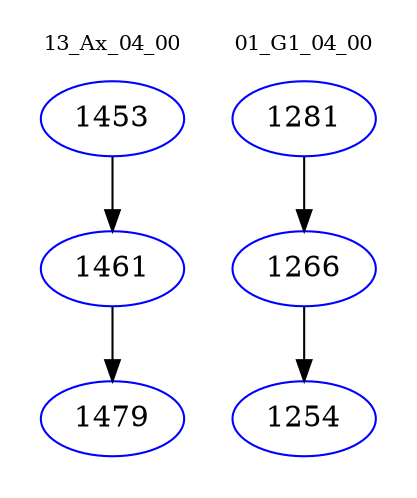 digraph{
subgraph cluster_0 {
color = white
label = "13_Ax_04_00";
fontsize=10;
T0_1453 [label="1453", color="blue"]
T0_1453 -> T0_1461 [color="black"]
T0_1461 [label="1461", color="blue"]
T0_1461 -> T0_1479 [color="black"]
T0_1479 [label="1479", color="blue"]
}
subgraph cluster_1 {
color = white
label = "01_G1_04_00";
fontsize=10;
T1_1281 [label="1281", color="blue"]
T1_1281 -> T1_1266 [color="black"]
T1_1266 [label="1266", color="blue"]
T1_1266 -> T1_1254 [color="black"]
T1_1254 [label="1254", color="blue"]
}
}
